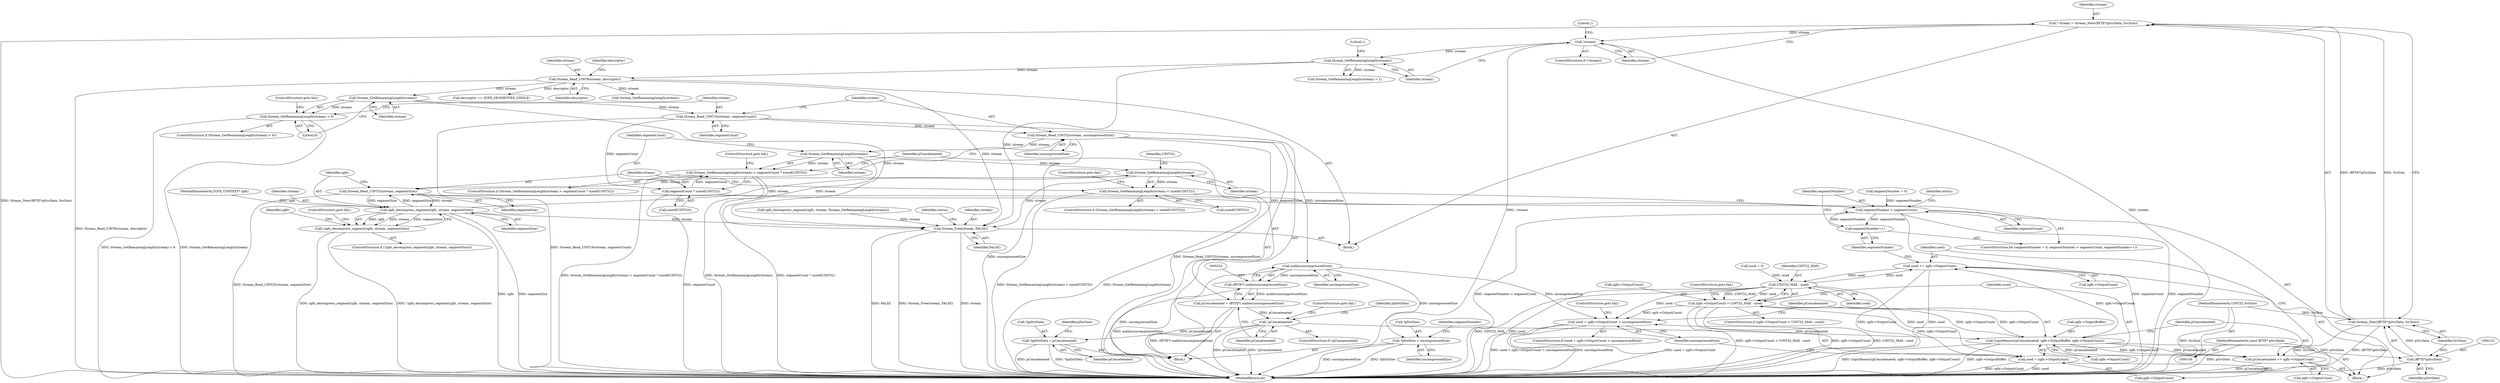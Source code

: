 digraph "0_FreeRDP_602f4a2e14b41703b5f431de3154cd46a5750a2d@API" {
"1000210" [label="(Call,Stream_GetRemainingLength(stream))"];
"1000138" [label="(Call,Stream_Read_UINT8(stream, descriptor))"];
"1000134" [label="(Call,Stream_GetRemainingLength(stream))"];
"1000127" [label="(Call,!stream)"];
"1000119" [label="(Call,* stream = Stream_New((BYTE*)pSrcData, SrcSize))"];
"1000121" [label="(Call,Stream_New((BYTE*)pSrcData, SrcSize))"];
"1000122" [label="(Call,(BYTE*)pSrcData)"];
"1000106" [label="(MethodParameterIn,const BYTE* pSrcData)"];
"1000107" [label="(MethodParameterIn,UINT32 SrcSize)"];
"1000209" [label="(Call,Stream_GetRemainingLength(stream) < 6)"];
"1000214" [label="(Call,Stream_Read_UINT16(stream, segmentCount))"];
"1000217" [label="(Call,Stream_Read_UINT32(stream, uncompressedSize))"];
"1000222" [label="(Call,Stream_GetRemainingLength(stream))"];
"1000221" [label="(Call,Stream_GetRemainingLength(stream) < segmentCount * sizeof(UINT32))"];
"1000259" [label="(Call,Stream_GetRemainingLength(stream))"];
"1000258" [label="(Call,Stream_GetRemainingLength(stream) < sizeof(UINT32))"];
"1000264" [label="(Call,Stream_Read_UINT32(stream, segmentSize))"];
"1000269" [label="(Call,zgfx_decompress_segment(zgfx, stream, segmentSize))"];
"1000268" [label="(Call,!zgfx_decompress_segment(zgfx, stream, segmentSize))"];
"1000317" [label="(Call,Stream_Free(stream, FALSE))"];
"1000233" [label="(Call,malloc(uncompressedSize))"];
"1000231" [label="(Call,(BYTE*) malloc(uncompressedSize))"];
"1000229" [label="(Call,pConcatenated = (BYTE*) malloc(uncompressedSize))"];
"1000236" [label="(Call,!pConcatenated)"];
"1000239" [label="(Call,*ppDstData = pConcatenated)"];
"1000292" [label="(Call,CopyMemory(pConcatenated, zgfx->OutputBuffer, zgfx->OutputCount))"];
"1000275" [label="(Call,zgfx->OutputCount > UINT32_MAX - used)"];
"1000284" [label="(Call,used + zgfx->OutputCount > uncompressedSize)"];
"1000285" [label="(Call,used + zgfx->OutputCount)"];
"1000300" [label="(Call,pConcatenated += zgfx->OutputCount)"];
"1000305" [label="(Call,used += zgfx->OutputCount)"];
"1000279" [label="(Call,UINT32_MAX - used)"];
"1000243" [label="(Call,*pDstSize = uncompressedSize)"];
"1000224" [label="(Call,segmentCount * sizeof(UINT32))"];
"1000251" [label="(Call,segmentNumber < segmentCount)"];
"1000254" [label="(Call,segmentNumber++)"];
"1000205" [label="(Call,used = 0)"];
"1000142" [label="(Call,descriptor == ZGFX_SEGMENTED_SINGLE)"];
"1000287" [label="(Call,zgfx->OutputCount)"];
"1000148" [label="(Call,zgfx_decompress_segment(zgfx, stream, Stream_GetRemainingLength(stream)))"];
"1000217" [label="(Call,Stream_Read_UINT32(stream, uncompressedSize))"];
"1000294" [label="(Call,zgfx->OutputBuffer)"];
"1000293" [label="(Identifier,pConcatenated)"];
"1000218" [label="(Identifier,stream)"];
"1000307" [label="(Call,zgfx->OutputCount)"];
"1000317" [label="(Call,Stream_Free(stream, FALSE))"];
"1000259" [label="(Call,Stream_GetRemainingLength(stream))"];
"1000284" [label="(Call,used + zgfx->OutputCount > uncompressedSize)"];
"1000219" [label="(Identifier,uncompressedSize)"];
"1000240" [label="(Call,*ppDstData)"];
"1000131" [label="(Literal,1)"];
"1000305" [label="(Call,used += zgfx->OutputCount)"];
"1000272" [label="(Identifier,segmentSize)"];
"1000276" [label="(Call,zgfx->OutputCount)"];
"1000281" [label="(Identifier,used)"];
"1000107" [label="(MethodParameterIn,UINT32 SrcSize)"];
"1000290" [label="(Identifier,uncompressedSize)"];
"1000248" [label="(Call,segmentNumber = 0)"];
"1000291" [label="(ControlStructure,goto fail;)"];
"1000273" [label="(ControlStructure,goto fail;)"];
"1000124" [label="(Identifier,pSrcData)"];
"1000251" [label="(Call,segmentNumber < segmentCount)"];
"1000300" [label="(Call,pConcatenated += zgfx->OutputCount)"];
"1000254" [label="(Call,segmentNumber++)"];
"1000321" [label="(Identifier,status)"];
"1000253" [label="(Identifier,segmentCount)"];
"1000236" [label="(Call,!pConcatenated)"];
"1000211" [label="(Identifier,stream)"];
"1000139" [label="(Identifier,stream)"];
"1000120" [label="(Identifier,stream)"];
"1000225" [label="(Identifier,segmentCount)"];
"1000267" [label="(ControlStructure,if (!zgfx_decompress_segment(zgfx, stream, segmentSize)))"];
"1000285" [label="(Call,used + zgfx->OutputCount)"];
"1000238" [label="(ControlStructure,goto fail;)"];
"1000222" [label="(Call,Stream_GetRemainingLength(stream))"];
"1000221" [label="(Call,Stream_GetRemainingLength(stream) < segmentCount * sizeof(UINT32))"];
"1000255" [label="(Identifier,segmentNumber)"];
"1000121" [label="(Call,Stream_New((BYTE*)pSrcData, SrcSize))"];
"1000314" [label="(Identifier,status)"];
"1000128" [label="(Identifier,stream)"];
"1000268" [label="(Call,!zgfx_decompress_segment(zgfx, stream, segmentSize))"];
"1000306" [label="(Identifier,used)"];
"1000274" [label="(ControlStructure,if (zgfx->OutputCount > UINT32_MAX - used))"];
"1000280" [label="(Identifier,UINT32_MAX)"];
"1000234" [label="(Identifier,uncompressedSize)"];
"1000119" [label="(Call,* stream = Stream_New((BYTE*)pSrcData, SrcSize))"];
"1000249" [label="(Identifier,segmentNumber)"];
"1000122" [label="(Call,(BYTE*)pSrcData)"];
"1000301" [label="(Identifier,pConcatenated)"];
"1000322" [label="(MethodReturn,int)"];
"1000226" [label="(Call,sizeof(UINT32))"];
"1000233" [label="(Call,malloc(uncompressedSize))"];
"1000237" [label="(Identifier,pConcatenated)"];
"1000277" [label="(Identifier,zgfx)"];
"1000140" [label="(Identifier,descriptor)"];
"1000241" [label="(Identifier,ppDstData)"];
"1000257" [label="(ControlStructure,if (Stream_GetRemainingLength(stream) < sizeof(UINT32)))"];
"1000209" [label="(Call,Stream_GetRemainingLength(stream) < 6)"];
"1000265" [label="(Identifier,stream)"];
"1000252" [label="(Identifier,segmentNumber)"];
"1000235" [label="(ControlStructure,if (!pConcatenated))"];
"1000262" [label="(Identifier,UINT32)"];
"1000244" [label="(Call,*pDstSize)"];
"1000125" [label="(Identifier,SrcSize)"];
"1000243" [label="(Call,*pDstSize = uncompressedSize)"];
"1000127" [label="(Call,!stream)"];
"1000215" [label="(Identifier,stream)"];
"1000319" [label="(Identifier,FALSE)"];
"1000198" [label="(Block,)"];
"1000231" [label="(Call,(BYTE*) malloc(uncompressedSize))"];
"1000286" [label="(Identifier,used)"];
"1000230" [label="(Identifier,pConcatenated)"];
"1000105" [label="(MethodParameterIn,ZGFX_CONTEXT* zgfx)"];
"1000210" [label="(Call,Stream_GetRemainingLength(stream))"];
"1000297" [label="(Call,zgfx->OutputCount)"];
"1000126" [label="(ControlStructure,if (!stream))"];
"1000214" [label="(Call,Stream_Read_UINT16(stream, segmentCount))"];
"1000279" [label="(Call,UINT32_MAX - used)"];
"1000135" [label="(Identifier,stream)"];
"1000220" [label="(ControlStructure,if (Stream_GetRemainingLength(stream) < segmentCount * sizeof(UINT32)))"];
"1000282" [label="(ControlStructure,goto fail;)"];
"1000260" [label="(Identifier,stream)"];
"1000269" [label="(Call,zgfx_decompress_segment(zgfx, stream, segmentSize))"];
"1000228" [label="(ControlStructure,goto fail;)"];
"1000246" [label="(Identifier,uncompressedSize)"];
"1000138" [label="(Call,Stream_Read_UINT8(stream, descriptor))"];
"1000245" [label="(Identifier,pDstSize)"];
"1000261" [label="(Call,sizeof(UINT32))"];
"1000208" [label="(ControlStructure,if (Stream_GetRemainingLength(stream) < 6))"];
"1000318" [label="(Identifier,stream)"];
"1000256" [label="(Block,)"];
"1000229" [label="(Call,pConcatenated = (BYTE*) malloc(uncompressedSize))"];
"1000275" [label="(Call,zgfx->OutputCount > UINT32_MAX - used)"];
"1000216" [label="(Identifier,segmentCount)"];
"1000302" [label="(Call,zgfx->OutputCount)"];
"1000224" [label="(Call,segmentCount * sizeof(UINT32))"];
"1000271" [label="(Identifier,stream)"];
"1000270" [label="(Identifier,zgfx)"];
"1000239" [label="(Call,*ppDstData = pConcatenated)"];
"1000213" [label="(ControlStructure,goto fail;)"];
"1000151" [label="(Call,Stream_GetRemainingLength(stream))"];
"1000242" [label="(Identifier,pConcatenated)"];
"1000143" [label="(Identifier,descriptor)"];
"1000264" [label="(Call,Stream_Read_UINT32(stream, segmentSize))"];
"1000258" [label="(Call,Stream_GetRemainingLength(stream) < sizeof(UINT32))"];
"1000212" [label="(Literal,6)"];
"1000292" [label="(Call,CopyMemory(pConcatenated, zgfx->OutputBuffer, zgfx->OutputCount))"];
"1000106" [label="(MethodParameterIn,const BYTE* pSrcData)"];
"1000247" [label="(ControlStructure,for (segmentNumber = 0; segmentNumber < segmentCount; segmentNumber++))"];
"1000266" [label="(Identifier,segmentSize)"];
"1000283" [label="(ControlStructure,if (used + zgfx->OutputCount > uncompressedSize))"];
"1000133" [label="(Call,Stream_GetRemainingLength(stream) < 1)"];
"1000263" [label="(ControlStructure,goto fail;)"];
"1000223" [label="(Identifier,stream)"];
"1000136" [label="(Literal,1)"];
"1000134" [label="(Call,Stream_GetRemainingLength(stream))"];
"1000111" [label="(Block,)"];
"1000210" -> "1000209"  [label="AST: "];
"1000210" -> "1000211"  [label="CFG: "];
"1000211" -> "1000210"  [label="AST: "];
"1000212" -> "1000210"  [label="CFG: "];
"1000210" -> "1000209"  [label="DDG: stream"];
"1000138" -> "1000210"  [label="DDG: stream"];
"1000210" -> "1000214"  [label="DDG: stream"];
"1000210" -> "1000317"  [label="DDG: stream"];
"1000138" -> "1000111"  [label="AST: "];
"1000138" -> "1000140"  [label="CFG: "];
"1000139" -> "1000138"  [label="AST: "];
"1000140" -> "1000138"  [label="AST: "];
"1000143" -> "1000138"  [label="CFG: "];
"1000138" -> "1000322"  [label="DDG: Stream_Read_UINT8(stream, descriptor)"];
"1000134" -> "1000138"  [label="DDG: stream"];
"1000138" -> "1000142"  [label="DDG: descriptor"];
"1000138" -> "1000151"  [label="DDG: stream"];
"1000138" -> "1000317"  [label="DDG: stream"];
"1000134" -> "1000133"  [label="AST: "];
"1000134" -> "1000135"  [label="CFG: "];
"1000135" -> "1000134"  [label="AST: "];
"1000136" -> "1000134"  [label="CFG: "];
"1000134" -> "1000133"  [label="DDG: stream"];
"1000127" -> "1000134"  [label="DDG: stream"];
"1000134" -> "1000317"  [label="DDG: stream"];
"1000127" -> "1000126"  [label="AST: "];
"1000127" -> "1000128"  [label="CFG: "];
"1000128" -> "1000127"  [label="AST: "];
"1000131" -> "1000127"  [label="CFG: "];
"1000135" -> "1000127"  [label="CFG: "];
"1000127" -> "1000322"  [label="DDG: !stream"];
"1000127" -> "1000322"  [label="DDG: stream"];
"1000119" -> "1000127"  [label="DDG: stream"];
"1000119" -> "1000111"  [label="AST: "];
"1000119" -> "1000121"  [label="CFG: "];
"1000120" -> "1000119"  [label="AST: "];
"1000121" -> "1000119"  [label="AST: "];
"1000128" -> "1000119"  [label="CFG: "];
"1000119" -> "1000322"  [label="DDG: Stream_New((BYTE*)pSrcData, SrcSize)"];
"1000121" -> "1000119"  [label="DDG: (BYTE*)pSrcData"];
"1000121" -> "1000119"  [label="DDG: SrcSize"];
"1000121" -> "1000125"  [label="CFG: "];
"1000122" -> "1000121"  [label="AST: "];
"1000125" -> "1000121"  [label="AST: "];
"1000121" -> "1000322"  [label="DDG: SrcSize"];
"1000121" -> "1000322"  [label="DDG: (BYTE*)pSrcData"];
"1000122" -> "1000121"  [label="DDG: pSrcData"];
"1000107" -> "1000121"  [label="DDG: SrcSize"];
"1000122" -> "1000124"  [label="CFG: "];
"1000123" -> "1000122"  [label="AST: "];
"1000124" -> "1000122"  [label="AST: "];
"1000125" -> "1000122"  [label="CFG: "];
"1000122" -> "1000322"  [label="DDG: pSrcData"];
"1000106" -> "1000122"  [label="DDG: pSrcData"];
"1000106" -> "1000104"  [label="AST: "];
"1000106" -> "1000322"  [label="DDG: pSrcData"];
"1000107" -> "1000104"  [label="AST: "];
"1000107" -> "1000322"  [label="DDG: SrcSize"];
"1000209" -> "1000208"  [label="AST: "];
"1000209" -> "1000212"  [label="CFG: "];
"1000212" -> "1000209"  [label="AST: "];
"1000213" -> "1000209"  [label="CFG: "];
"1000215" -> "1000209"  [label="CFG: "];
"1000209" -> "1000322"  [label="DDG: Stream_GetRemainingLength(stream) < 6"];
"1000209" -> "1000322"  [label="DDG: Stream_GetRemainingLength(stream)"];
"1000214" -> "1000198"  [label="AST: "];
"1000214" -> "1000216"  [label="CFG: "];
"1000215" -> "1000214"  [label="AST: "];
"1000216" -> "1000214"  [label="AST: "];
"1000218" -> "1000214"  [label="CFG: "];
"1000214" -> "1000322"  [label="DDG: Stream_Read_UINT16(stream, segmentCount)"];
"1000214" -> "1000217"  [label="DDG: stream"];
"1000214" -> "1000224"  [label="DDG: segmentCount"];
"1000217" -> "1000198"  [label="AST: "];
"1000217" -> "1000219"  [label="CFG: "];
"1000218" -> "1000217"  [label="AST: "];
"1000219" -> "1000217"  [label="AST: "];
"1000223" -> "1000217"  [label="CFG: "];
"1000217" -> "1000322"  [label="DDG: uncompressedSize"];
"1000217" -> "1000322"  [label="DDG: Stream_Read_UINT32(stream, uncompressedSize)"];
"1000217" -> "1000222"  [label="DDG: stream"];
"1000217" -> "1000233"  [label="DDG: uncompressedSize"];
"1000222" -> "1000221"  [label="AST: "];
"1000222" -> "1000223"  [label="CFG: "];
"1000223" -> "1000222"  [label="AST: "];
"1000225" -> "1000222"  [label="CFG: "];
"1000222" -> "1000221"  [label="DDG: stream"];
"1000222" -> "1000259"  [label="DDG: stream"];
"1000222" -> "1000317"  [label="DDG: stream"];
"1000221" -> "1000220"  [label="AST: "];
"1000221" -> "1000224"  [label="CFG: "];
"1000224" -> "1000221"  [label="AST: "];
"1000228" -> "1000221"  [label="CFG: "];
"1000230" -> "1000221"  [label="CFG: "];
"1000221" -> "1000322"  [label="DDG: Stream_GetRemainingLength(stream) < segmentCount * sizeof(UINT32)"];
"1000221" -> "1000322"  [label="DDG: Stream_GetRemainingLength(stream)"];
"1000221" -> "1000322"  [label="DDG: segmentCount * sizeof(UINT32)"];
"1000224" -> "1000221"  [label="DDG: segmentCount"];
"1000259" -> "1000258"  [label="AST: "];
"1000259" -> "1000260"  [label="CFG: "];
"1000260" -> "1000259"  [label="AST: "];
"1000262" -> "1000259"  [label="CFG: "];
"1000259" -> "1000258"  [label="DDG: stream"];
"1000269" -> "1000259"  [label="DDG: stream"];
"1000259" -> "1000264"  [label="DDG: stream"];
"1000259" -> "1000317"  [label="DDG: stream"];
"1000258" -> "1000257"  [label="AST: "];
"1000258" -> "1000261"  [label="CFG: "];
"1000261" -> "1000258"  [label="AST: "];
"1000263" -> "1000258"  [label="CFG: "];
"1000265" -> "1000258"  [label="CFG: "];
"1000258" -> "1000322"  [label="DDG: Stream_GetRemainingLength(stream)"];
"1000258" -> "1000322"  [label="DDG: Stream_GetRemainingLength(stream) < sizeof(UINT32)"];
"1000264" -> "1000256"  [label="AST: "];
"1000264" -> "1000266"  [label="CFG: "];
"1000265" -> "1000264"  [label="AST: "];
"1000266" -> "1000264"  [label="AST: "];
"1000270" -> "1000264"  [label="CFG: "];
"1000264" -> "1000322"  [label="DDG: Stream_Read_UINT32(stream, segmentSize)"];
"1000269" -> "1000264"  [label="DDG: segmentSize"];
"1000264" -> "1000269"  [label="DDG: stream"];
"1000264" -> "1000269"  [label="DDG: segmentSize"];
"1000269" -> "1000268"  [label="AST: "];
"1000269" -> "1000272"  [label="CFG: "];
"1000270" -> "1000269"  [label="AST: "];
"1000271" -> "1000269"  [label="AST: "];
"1000272" -> "1000269"  [label="AST: "];
"1000268" -> "1000269"  [label="CFG: "];
"1000269" -> "1000322"  [label="DDG: zgfx"];
"1000269" -> "1000322"  [label="DDG: segmentSize"];
"1000269" -> "1000268"  [label="DDG: zgfx"];
"1000269" -> "1000268"  [label="DDG: stream"];
"1000269" -> "1000268"  [label="DDG: segmentSize"];
"1000105" -> "1000269"  [label="DDG: zgfx"];
"1000269" -> "1000317"  [label="DDG: stream"];
"1000268" -> "1000267"  [label="AST: "];
"1000273" -> "1000268"  [label="CFG: "];
"1000277" -> "1000268"  [label="CFG: "];
"1000268" -> "1000322"  [label="DDG: zgfx_decompress_segment(zgfx, stream, segmentSize)"];
"1000268" -> "1000322"  [label="DDG: !zgfx_decompress_segment(zgfx, stream, segmentSize)"];
"1000317" -> "1000111"  [label="AST: "];
"1000317" -> "1000319"  [label="CFG: "];
"1000318" -> "1000317"  [label="AST: "];
"1000319" -> "1000317"  [label="AST: "];
"1000321" -> "1000317"  [label="CFG: "];
"1000317" -> "1000322"  [label="DDG: stream"];
"1000317" -> "1000322"  [label="DDG: FALSE"];
"1000317" -> "1000322"  [label="DDG: Stream_Free(stream, FALSE)"];
"1000148" -> "1000317"  [label="DDG: stream"];
"1000233" -> "1000231"  [label="AST: "];
"1000233" -> "1000234"  [label="CFG: "];
"1000234" -> "1000233"  [label="AST: "];
"1000231" -> "1000233"  [label="CFG: "];
"1000233" -> "1000322"  [label="DDG: uncompressedSize"];
"1000233" -> "1000231"  [label="DDG: uncompressedSize"];
"1000233" -> "1000243"  [label="DDG: uncompressedSize"];
"1000233" -> "1000284"  [label="DDG: uncompressedSize"];
"1000231" -> "1000229"  [label="AST: "];
"1000232" -> "1000231"  [label="AST: "];
"1000229" -> "1000231"  [label="CFG: "];
"1000231" -> "1000322"  [label="DDG: malloc(uncompressedSize)"];
"1000231" -> "1000229"  [label="DDG: malloc(uncompressedSize)"];
"1000229" -> "1000198"  [label="AST: "];
"1000230" -> "1000229"  [label="AST: "];
"1000237" -> "1000229"  [label="CFG: "];
"1000229" -> "1000322"  [label="DDG: (BYTE*) malloc(uncompressedSize)"];
"1000229" -> "1000236"  [label="DDG: pConcatenated"];
"1000236" -> "1000235"  [label="AST: "];
"1000236" -> "1000237"  [label="CFG: "];
"1000237" -> "1000236"  [label="AST: "];
"1000238" -> "1000236"  [label="CFG: "];
"1000241" -> "1000236"  [label="CFG: "];
"1000236" -> "1000322"  [label="DDG: pConcatenated"];
"1000236" -> "1000322"  [label="DDG: !pConcatenated"];
"1000236" -> "1000239"  [label="DDG: pConcatenated"];
"1000236" -> "1000292"  [label="DDG: pConcatenated"];
"1000239" -> "1000198"  [label="AST: "];
"1000239" -> "1000242"  [label="CFG: "];
"1000240" -> "1000239"  [label="AST: "];
"1000242" -> "1000239"  [label="AST: "];
"1000245" -> "1000239"  [label="CFG: "];
"1000239" -> "1000322"  [label="DDG: *ppDstData"];
"1000239" -> "1000322"  [label="DDG: pConcatenated"];
"1000292" -> "1000256"  [label="AST: "];
"1000292" -> "1000297"  [label="CFG: "];
"1000293" -> "1000292"  [label="AST: "];
"1000294" -> "1000292"  [label="AST: "];
"1000297" -> "1000292"  [label="AST: "];
"1000301" -> "1000292"  [label="CFG: "];
"1000292" -> "1000322"  [label="DDG: CopyMemory(pConcatenated, zgfx->OutputBuffer, zgfx->OutputCount)"];
"1000292" -> "1000322"  [label="DDG: zgfx->OutputBuffer"];
"1000292" -> "1000275"  [label="DDG: zgfx->OutputCount"];
"1000300" -> "1000292"  [label="DDG: pConcatenated"];
"1000275" -> "1000292"  [label="DDG: zgfx->OutputCount"];
"1000292" -> "1000300"  [label="DDG: zgfx->OutputCount"];
"1000292" -> "1000300"  [label="DDG: pConcatenated"];
"1000292" -> "1000305"  [label="DDG: zgfx->OutputCount"];
"1000275" -> "1000274"  [label="AST: "];
"1000275" -> "1000279"  [label="CFG: "];
"1000276" -> "1000275"  [label="AST: "];
"1000279" -> "1000275"  [label="AST: "];
"1000282" -> "1000275"  [label="CFG: "];
"1000286" -> "1000275"  [label="CFG: "];
"1000275" -> "1000322"  [label="DDG: zgfx->OutputCount > UINT32_MAX - used"];
"1000275" -> "1000322"  [label="DDG: zgfx->OutputCount"];
"1000275" -> "1000322"  [label="DDG: UINT32_MAX - used"];
"1000279" -> "1000275"  [label="DDG: UINT32_MAX"];
"1000279" -> "1000275"  [label="DDG: used"];
"1000275" -> "1000284"  [label="DDG: zgfx->OutputCount"];
"1000275" -> "1000285"  [label="DDG: zgfx->OutputCount"];
"1000284" -> "1000283"  [label="AST: "];
"1000284" -> "1000290"  [label="CFG: "];
"1000285" -> "1000284"  [label="AST: "];
"1000290" -> "1000284"  [label="AST: "];
"1000291" -> "1000284"  [label="CFG: "];
"1000293" -> "1000284"  [label="CFG: "];
"1000284" -> "1000322"  [label="DDG: used + zgfx->OutputCount"];
"1000284" -> "1000322"  [label="DDG: used + zgfx->OutputCount > uncompressedSize"];
"1000284" -> "1000322"  [label="DDG: uncompressedSize"];
"1000279" -> "1000284"  [label="DDG: used"];
"1000285" -> "1000287"  [label="CFG: "];
"1000286" -> "1000285"  [label="AST: "];
"1000287" -> "1000285"  [label="AST: "];
"1000290" -> "1000285"  [label="CFG: "];
"1000285" -> "1000322"  [label="DDG: used"];
"1000285" -> "1000322"  [label="DDG: zgfx->OutputCount"];
"1000279" -> "1000285"  [label="DDG: used"];
"1000300" -> "1000256"  [label="AST: "];
"1000300" -> "1000302"  [label="CFG: "];
"1000301" -> "1000300"  [label="AST: "];
"1000302" -> "1000300"  [label="AST: "];
"1000306" -> "1000300"  [label="CFG: "];
"1000300" -> "1000322"  [label="DDG: pConcatenated"];
"1000305" -> "1000256"  [label="AST: "];
"1000305" -> "1000307"  [label="CFG: "];
"1000306" -> "1000305"  [label="AST: "];
"1000307" -> "1000305"  [label="AST: "];
"1000255" -> "1000305"  [label="CFG: "];
"1000305" -> "1000322"  [label="DDG: zgfx->OutputCount"];
"1000305" -> "1000322"  [label="DDG: used"];
"1000305" -> "1000279"  [label="DDG: used"];
"1000279" -> "1000305"  [label="DDG: used"];
"1000279" -> "1000281"  [label="CFG: "];
"1000280" -> "1000279"  [label="AST: "];
"1000281" -> "1000279"  [label="AST: "];
"1000279" -> "1000322"  [label="DDG: UINT32_MAX"];
"1000279" -> "1000322"  [label="DDG: used"];
"1000205" -> "1000279"  [label="DDG: used"];
"1000243" -> "1000198"  [label="AST: "];
"1000243" -> "1000246"  [label="CFG: "];
"1000244" -> "1000243"  [label="AST: "];
"1000246" -> "1000243"  [label="AST: "];
"1000249" -> "1000243"  [label="CFG: "];
"1000243" -> "1000322"  [label="DDG: *pDstSize"];
"1000243" -> "1000322"  [label="DDG: uncompressedSize"];
"1000224" -> "1000226"  [label="CFG: "];
"1000225" -> "1000224"  [label="AST: "];
"1000226" -> "1000224"  [label="AST: "];
"1000224" -> "1000322"  [label="DDG: segmentCount"];
"1000224" -> "1000251"  [label="DDG: segmentCount"];
"1000251" -> "1000247"  [label="AST: "];
"1000251" -> "1000253"  [label="CFG: "];
"1000252" -> "1000251"  [label="AST: "];
"1000253" -> "1000251"  [label="AST: "];
"1000260" -> "1000251"  [label="CFG: "];
"1000314" -> "1000251"  [label="CFG: "];
"1000251" -> "1000322"  [label="DDG: segmentNumber < segmentCount"];
"1000251" -> "1000322"  [label="DDG: segmentCount"];
"1000251" -> "1000322"  [label="DDG: segmentNumber"];
"1000254" -> "1000251"  [label="DDG: segmentNumber"];
"1000248" -> "1000251"  [label="DDG: segmentNumber"];
"1000251" -> "1000254"  [label="DDG: segmentNumber"];
"1000254" -> "1000247"  [label="AST: "];
"1000254" -> "1000255"  [label="CFG: "];
"1000255" -> "1000254"  [label="AST: "];
"1000252" -> "1000254"  [label="CFG: "];
}
